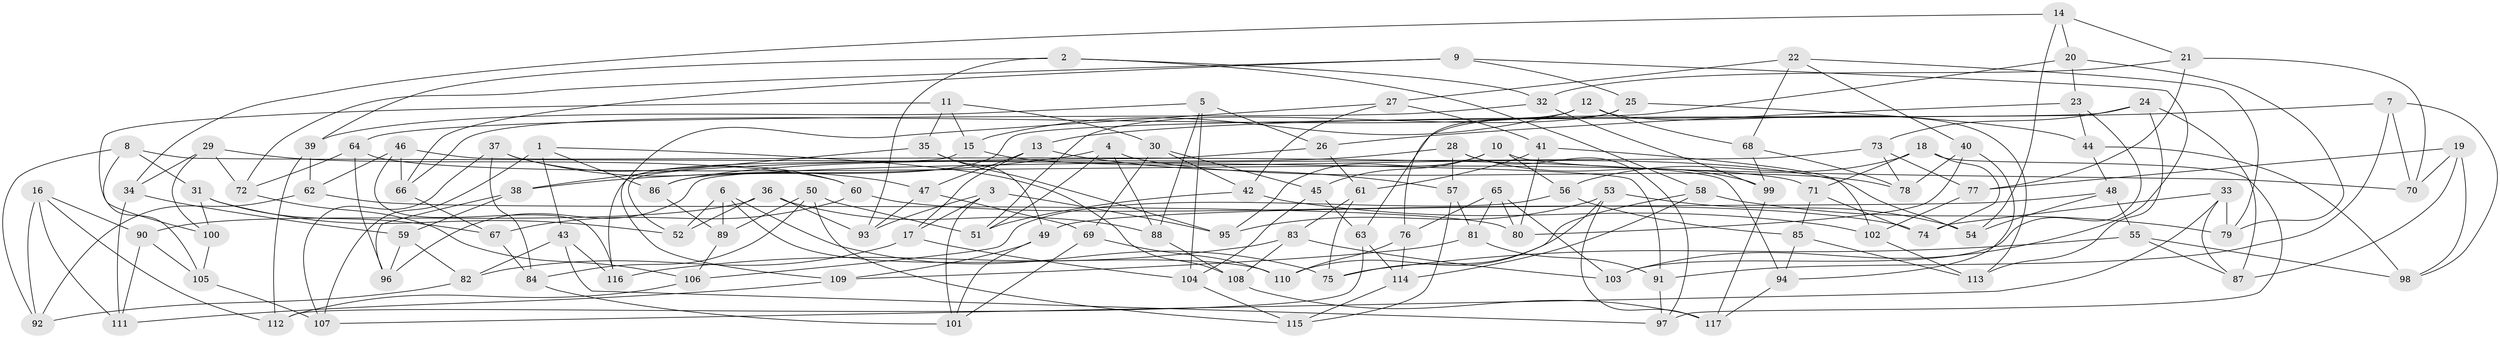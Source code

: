 // Generated by graph-tools (version 1.1) at 2025/11/02/27/25 16:11:49]
// undirected, 117 vertices, 234 edges
graph export_dot {
graph [start="1"]
  node [color=gray90,style=filled];
  1;
  2;
  3;
  4;
  5;
  6;
  7;
  8;
  9;
  10;
  11;
  12;
  13;
  14;
  15;
  16;
  17;
  18;
  19;
  20;
  21;
  22;
  23;
  24;
  25;
  26;
  27;
  28;
  29;
  30;
  31;
  32;
  33;
  34;
  35;
  36;
  37;
  38;
  39;
  40;
  41;
  42;
  43;
  44;
  45;
  46;
  47;
  48;
  49;
  50;
  51;
  52;
  53;
  54;
  55;
  56;
  57;
  58;
  59;
  60;
  61;
  62;
  63;
  64;
  65;
  66;
  67;
  68;
  69;
  70;
  71;
  72;
  73;
  74;
  75;
  76;
  77;
  78;
  79;
  80;
  81;
  82;
  83;
  84;
  85;
  86;
  87;
  88;
  89;
  90;
  91;
  92;
  93;
  94;
  95;
  96;
  97;
  98;
  99;
  100;
  101;
  102;
  103;
  104;
  105;
  106;
  107;
  108;
  109;
  110;
  111;
  112;
  113;
  114;
  115;
  116;
  117;
  1 -- 108;
  1 -- 43;
  1 -- 107;
  1 -- 86;
  2 -- 93;
  2 -- 58;
  2 -- 32;
  2 -- 39;
  3 -- 101;
  3 -- 93;
  3 -- 95;
  3 -- 17;
  4 -- 78;
  4 -- 88;
  4 -- 51;
  4 -- 38;
  5 -- 104;
  5 -- 39;
  5 -- 26;
  5 -- 88;
  6 -- 75;
  6 -- 110;
  6 -- 89;
  6 -- 52;
  7 -- 91;
  7 -- 70;
  7 -- 98;
  7 -- 13;
  8 -- 31;
  8 -- 92;
  8 -- 105;
  8 -- 91;
  9 -- 72;
  9 -- 66;
  9 -- 25;
  9 -- 103;
  10 -- 56;
  10 -- 45;
  10 -- 70;
  10 -- 95;
  11 -- 35;
  11 -- 100;
  11 -- 15;
  11 -- 30;
  12 -- 113;
  12 -- 68;
  12 -- 66;
  12 -- 15;
  13 -- 47;
  13 -- 57;
  13 -- 17;
  14 -- 21;
  14 -- 54;
  14 -- 34;
  14 -- 20;
  15 -- 116;
  15 -- 54;
  16 -- 90;
  16 -- 112;
  16 -- 111;
  16 -- 92;
  17 -- 82;
  17 -- 104;
  18 -- 97;
  18 -- 74;
  18 -- 71;
  18 -- 56;
  19 -- 77;
  19 -- 87;
  19 -- 98;
  19 -- 70;
  20 -- 79;
  20 -- 23;
  20 -- 63;
  21 -- 77;
  21 -- 32;
  21 -- 70;
  22 -- 68;
  22 -- 79;
  22 -- 27;
  22 -- 40;
  23 -- 26;
  23 -- 44;
  23 -- 103;
  24 -- 87;
  24 -- 113;
  24 -- 73;
  24 -- 86;
  25 -- 76;
  25 -- 51;
  25 -- 44;
  26 -- 52;
  26 -- 61;
  27 -- 42;
  27 -- 109;
  27 -- 41;
  28 -- 57;
  28 -- 99;
  28 -- 97;
  28 -- 86;
  29 -- 72;
  29 -- 34;
  29 -- 100;
  29 -- 60;
  30 -- 42;
  30 -- 45;
  30 -- 69;
  31 -- 52;
  31 -- 100;
  31 -- 67;
  32 -- 99;
  32 -- 64;
  33 -- 87;
  33 -- 79;
  33 -- 107;
  33 -- 74;
  34 -- 111;
  34 -- 59;
  35 -- 38;
  35 -- 95;
  35 -- 49;
  36 -- 90;
  36 -- 88;
  36 -- 52;
  36 -- 93;
  37 -- 47;
  37 -- 107;
  37 -- 84;
  37 -- 60;
  38 -- 59;
  38 -- 96;
  39 -- 112;
  39 -- 62;
  40 -- 78;
  40 -- 94;
  40 -- 80;
  41 -- 102;
  41 -- 61;
  41 -- 80;
  42 -- 51;
  42 -- 102;
  43 -- 82;
  43 -- 116;
  43 -- 97;
  44 -- 98;
  44 -- 48;
  45 -- 104;
  45 -- 63;
  46 -- 94;
  46 -- 116;
  46 -- 66;
  46 -- 62;
  47 -- 69;
  47 -- 93;
  48 -- 54;
  48 -- 55;
  48 -- 49;
  49 -- 101;
  49 -- 109;
  50 -- 115;
  50 -- 89;
  50 -- 84;
  50 -- 51;
  53 -- 75;
  53 -- 54;
  53 -- 117;
  53 -- 95;
  55 -- 98;
  55 -- 75;
  55 -- 87;
  56 -- 85;
  56 -- 106;
  57 -- 81;
  57 -- 115;
  58 -- 114;
  58 -- 110;
  58 -- 79;
  59 -- 96;
  59 -- 82;
  60 -- 74;
  60 -- 67;
  61 -- 83;
  61 -- 75;
  62 -- 80;
  62 -- 92;
  63 -- 112;
  63 -- 114;
  64 -- 72;
  64 -- 96;
  64 -- 71;
  65 -- 81;
  65 -- 103;
  65 -- 80;
  65 -- 76;
  66 -- 67;
  67 -- 84;
  68 -- 78;
  68 -- 99;
  69 -- 101;
  69 -- 110;
  71 -- 85;
  71 -- 74;
  72 -- 106;
  73 -- 78;
  73 -- 96;
  73 -- 77;
  76 -- 114;
  76 -- 110;
  77 -- 102;
  81 -- 109;
  81 -- 91;
  82 -- 92;
  83 -- 116;
  83 -- 103;
  83 -- 108;
  84 -- 101;
  85 -- 113;
  85 -- 94;
  86 -- 89;
  88 -- 108;
  89 -- 106;
  90 -- 111;
  90 -- 105;
  91 -- 97;
  94 -- 117;
  99 -- 117;
  100 -- 105;
  102 -- 113;
  104 -- 115;
  105 -- 107;
  106 -- 112;
  108 -- 117;
  109 -- 111;
  114 -- 115;
}
